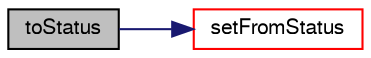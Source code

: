 digraph "toStatus"
{
  bgcolor="transparent";
  edge [fontname="FreeSans",fontsize="10",labelfontname="FreeSans",labelfontsize="10"];
  node [fontname="FreeSans",fontsize="10",shape=record];
  rankdir="LR";
  Node1639 [label="toStatus",height=0.2,width=0.4,color="black", fillcolor="grey75", style="filled", fontcolor="black"];
  Node1639 -> Node1640 [color="midnightblue",fontsize="10",style="solid",fontname="FreeSans"];
  Node1640 [label="setFromStatus",height=0.2,width=0.4,color="red",URL="$a25510.html#a3ec4130a2f02e6be2ba97774910eb125",tooltip="Set from status per edge. "];
}
